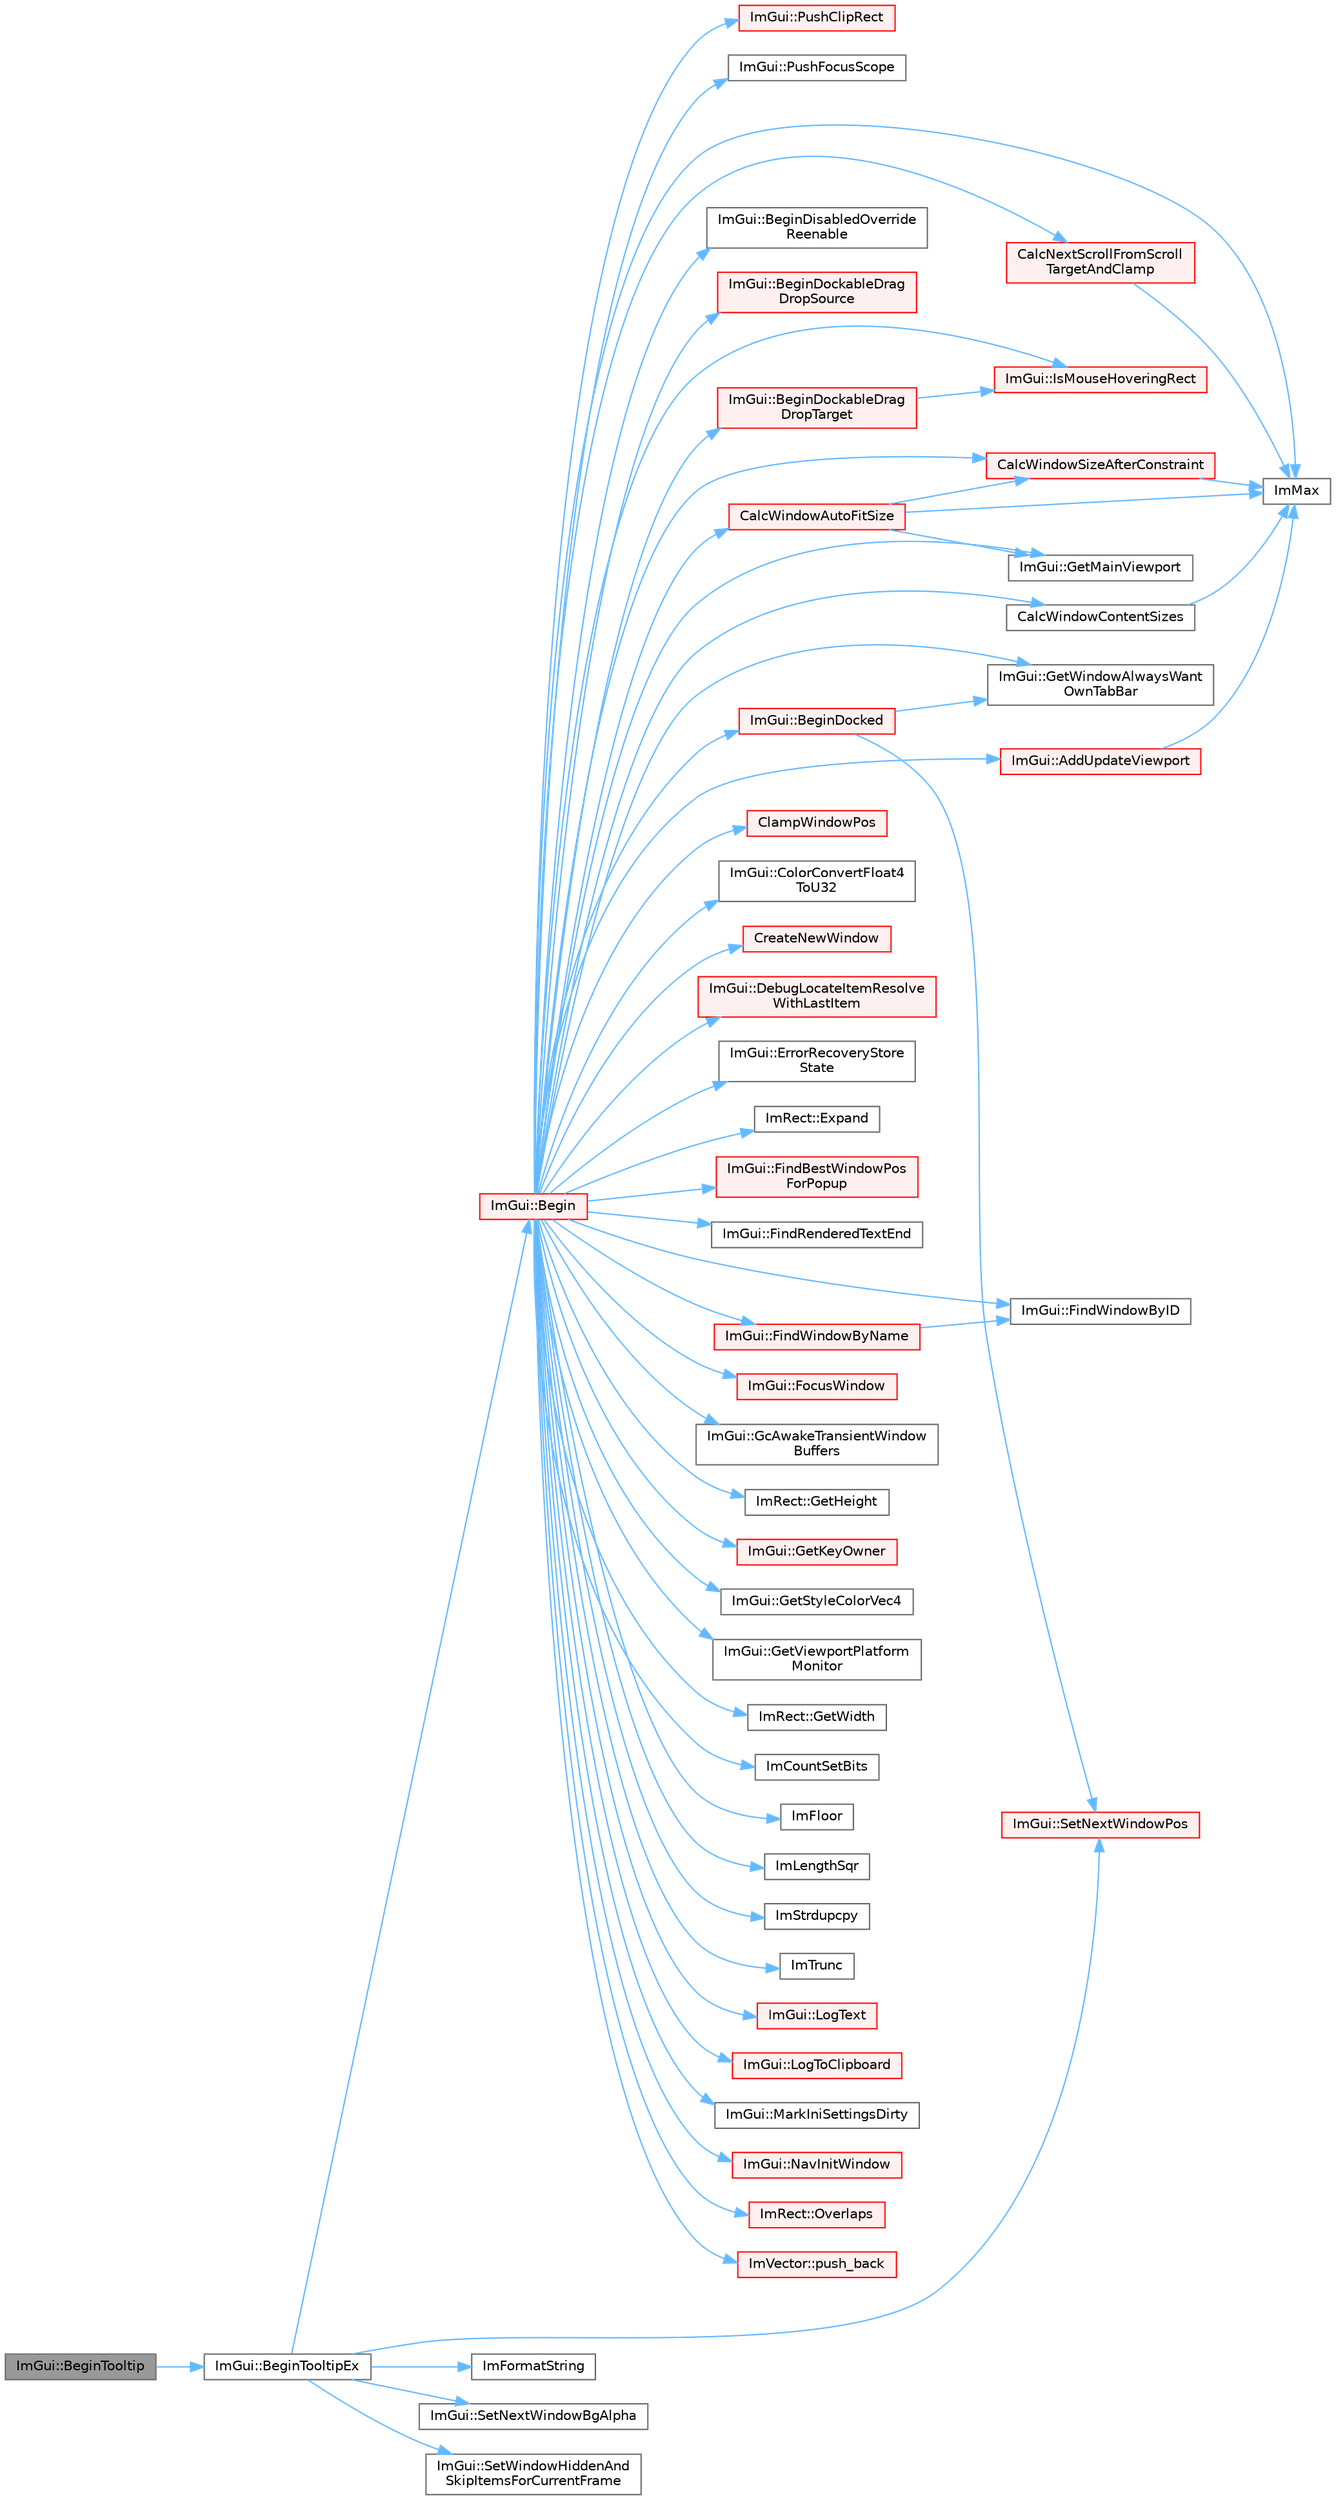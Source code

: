digraph "ImGui::BeginTooltip"
{
 // LATEX_PDF_SIZE
  bgcolor="transparent";
  edge [fontname=Helvetica,fontsize=10,labelfontname=Helvetica,labelfontsize=10];
  node [fontname=Helvetica,fontsize=10,shape=box,height=0.2,width=0.4];
  rankdir="LR";
  Node1 [id="Node000001",label="ImGui::BeginTooltip",height=0.2,width=0.4,color="gray40", fillcolor="grey60", style="filled", fontcolor="black",tooltip=" "];
  Node1 -> Node2 [id="edge1_Node000001_Node000002",color="steelblue1",style="solid",tooltip=" "];
  Node2 [id="Node000002",label="ImGui::BeginTooltipEx",height=0.2,width=0.4,color="grey40", fillcolor="white", style="filled",URL="$namespace_im_gui.html#a18b17a0b20c3f2a16068b84210cfded4",tooltip=" "];
  Node2 -> Node3 [id="edge2_Node000002_Node000003",color="steelblue1",style="solid",tooltip=" "];
  Node3 [id="Node000003",label="ImGui::Begin",height=0.2,width=0.4,color="red", fillcolor="#FFF0F0", style="filled",URL="$namespace_im_gui.html#a581e58db0bc930bafa4a5d23093a2b99",tooltip=" "];
  Node3 -> Node4 [id="edge3_Node000003_Node000004",color="steelblue1",style="solid",tooltip=" "];
  Node4 [id="Node000004",label="ImGui::AddUpdateViewport",height=0.2,width=0.4,color="red", fillcolor="#FFF0F0", style="filled",URL="$namespace_im_gui.html#ada58e5d3e2efc3cef60f213d771408d8",tooltip=" "];
  Node4 -> Node6 [id="edge4_Node000004_Node000006",color="steelblue1",style="solid",tooltip=" "];
  Node6 [id="Node000006",label="ImMax",height=0.2,width=0.4,color="grey40", fillcolor="white", style="filled",URL="$imgui__internal_8h.html#a7667efd95147d0422f140917c71a9226",tooltip=" "];
  Node3 -> Node20 [id="edge5_Node000003_Node000020",color="steelblue1",style="solid",tooltip=" "];
  Node20 [id="Node000020",label="ImGui::BeginDisabledOverride\lReenable",height=0.2,width=0.4,color="grey40", fillcolor="white", style="filled",URL="$namespace_im_gui.html#a26b36756e219b7129f894e1c2feb17a8",tooltip=" "];
  Node3 -> Node21 [id="edge6_Node000003_Node000021",color="steelblue1",style="solid",tooltip=" "];
  Node21 [id="Node000021",label="ImGui::BeginDockableDrag\lDropSource",height=0.2,width=0.4,color="red", fillcolor="#FFF0F0", style="filled",URL="$namespace_im_gui.html#a7a435b1565d4884e42a5ee5667f21a1f",tooltip=" "];
  Node3 -> Node368 [id="edge7_Node000003_Node000368",color="steelblue1",style="solid",tooltip=" "];
  Node368 [id="Node000368",label="ImGui::BeginDockableDrag\lDropTarget",height=0.2,width=0.4,color="red", fillcolor="#FFF0F0", style="filled",URL="$namespace_im_gui.html#a1725ff3becdb963b97c16d69d4c9f308",tooltip=" "];
  Node368 -> Node73 [id="edge8_Node000368_Node000073",color="steelblue1",style="solid",tooltip=" "];
  Node73 [id="Node000073",label="ImGui::IsMouseHoveringRect",height=0.2,width=0.4,color="red", fillcolor="#FFF0F0", style="filled",URL="$namespace_im_gui.html#ae0b8ea0e06c457316d6aed6c5b2a1c25",tooltip=" "];
  Node3 -> Node412 [id="edge9_Node000003_Node000412",color="steelblue1",style="solid",tooltip=" "];
  Node412 [id="Node000412",label="ImGui::BeginDocked",height=0.2,width=0.4,color="red", fillcolor="#FFF0F0", style="filled",URL="$namespace_im_gui.html#a627bb85e7c0ab597360f63719bfb1e55",tooltip=" "];
  Node412 -> Node456 [id="edge10_Node000412_Node000456",color="steelblue1",style="solid",tooltip=" "];
  Node456 [id="Node000456",label="ImGui::GetWindowAlwaysWant\lOwnTabBar",height=0.2,width=0.4,color="grey40", fillcolor="white", style="filled",URL="$namespace_im_gui.html#ae1208499040a30ab6dfd30ca0d14fbc2",tooltip=" "];
  Node412 -> Node252 [id="edge11_Node000412_Node000252",color="steelblue1",style="solid",tooltip=" "];
  Node252 [id="Node000252",label="ImGui::SetNextWindowPos",height=0.2,width=0.4,color="red", fillcolor="#FFF0F0", style="filled",URL="$namespace_im_gui.html#afbccd31113430670b5ab2bf0d6f509bf",tooltip=" "];
  Node3 -> Node260 [id="edge12_Node000003_Node000260",color="steelblue1",style="solid",tooltip=" "];
  Node260 [id="Node000260",label="CalcNextScrollFromScroll\lTargetAndClamp",height=0.2,width=0.4,color="red", fillcolor="#FFF0F0", style="filled",URL="$imgui_8cpp.html#a07abb80a54115cb5cf9da03351e29533",tooltip=" "];
  Node260 -> Node6 [id="edge13_Node000260_Node000006",color="steelblue1",style="solid",tooltip=" "];
  Node3 -> Node234 [id="edge14_Node000003_Node000234",color="steelblue1",style="solid",tooltip=" "];
  Node234 [id="Node000234",label="CalcWindowAutoFitSize",height=0.2,width=0.4,color="red", fillcolor="#FFF0F0", style="filled",URL="$imgui_8cpp.html#acbe6338daf87dc6ab636f02f1367eb41",tooltip=" "];
  Node234 -> Node237 [id="edge15_Node000234_Node000237",color="steelblue1",style="solid",tooltip=" "];
  Node237 [id="Node000237",label="CalcWindowSizeAfterConstraint",height=0.2,width=0.4,color="red", fillcolor="#FFF0F0", style="filled",URL="$imgui_8cpp.html#a0c4618a6985c33c4936f1d9f1c7b26b4",tooltip=" "];
  Node237 -> Node6 [id="edge16_Node000237_Node000006",color="steelblue1",style="solid",tooltip=" "];
  Node234 -> Node238 [id="edge17_Node000234_Node000238",color="steelblue1",style="solid",tooltip=" "];
  Node238 [id="Node000238",label="ImGui::GetMainViewport",height=0.2,width=0.4,color="grey40", fillcolor="white", style="filled",URL="$namespace_im_gui.html#a7bf620af1d66ee7d7b06701894d23e60",tooltip=" "];
  Node234 -> Node6 [id="edge18_Node000234_Node000006",color="steelblue1",style="solid",tooltip=" "];
  Node3 -> Node239 [id="edge19_Node000003_Node000239",color="steelblue1",style="solid",tooltip=" "];
  Node239 [id="Node000239",label="CalcWindowContentSizes",height=0.2,width=0.4,color="grey40", fillcolor="white", style="filled",URL="$imgui_8cpp.html#a6eddef51b4880a9f1dca88837f71fc6e",tooltip=" "];
  Node239 -> Node6 [id="edge20_Node000239_Node000006",color="steelblue1",style="solid",tooltip=" "];
  Node3 -> Node237 [id="edge21_Node000003_Node000237",color="steelblue1",style="solid",tooltip=" "];
  Node3 -> Node458 [id="edge22_Node000003_Node000458",color="steelblue1",style="solid",tooltip=" "];
  Node458 [id="Node000458",label="ClampWindowPos",height=0.2,width=0.4,color="red", fillcolor="#FFF0F0", style="filled",URL="$imgui_8cpp.html#a27b88f27774c413d5578ab6a3f989872",tooltip=" "];
  Node3 -> Node85 [id="edge23_Node000003_Node000085",color="steelblue1",style="solid",tooltip=" "];
  Node85 [id="Node000085",label="ImGui::ColorConvertFloat4\lToU32",height=0.2,width=0.4,color="grey40", fillcolor="white", style="filled",URL="$namespace_im_gui.html#abe2691de0b1a71c774ab24cc91564a94",tooltip=" "];
  Node3 -> Node459 [id="edge24_Node000003_Node000459",color="steelblue1",style="solid",tooltip=" "];
  Node459 [id="Node000459",label="CreateNewWindow",height=0.2,width=0.4,color="red", fillcolor="#FFF0F0", style="filled",URL="$imgui_8cpp.html#a3c92847eb67e7138e6f9af0ee66d3b33",tooltip=" "];
  Node3 -> Node107 [id="edge25_Node000003_Node000107",color="steelblue1",style="solid",tooltip=" "];
  Node107 [id="Node000107",label="ImGui::DebugLocateItemResolve\lWithLastItem",height=0.2,width=0.4,color="red", fillcolor="#FFF0F0", style="filled",URL="$namespace_im_gui.html#ae8ab0d7dfc90af8e82db3ed9e7829219",tooltip=" "];
  Node3 -> Node465 [id="edge26_Node000003_Node000465",color="steelblue1",style="solid",tooltip=" "];
  Node465 [id="Node000465",label="ImGui::ErrorRecoveryStore\lState",height=0.2,width=0.4,color="grey40", fillcolor="white", style="filled",URL="$namespace_im_gui.html#ac961d81019f580ffaec6b8857635a348",tooltip=" "];
  Node3 -> Node188 [id="edge27_Node000003_Node000188",color="steelblue1",style="solid",tooltip=" "];
  Node188 [id="Node000188",label="ImRect::Expand",height=0.2,width=0.4,color="grey40", fillcolor="white", style="filled",URL="$struct_im_rect.html#af33a7424c3341d08acd69da30c27c753",tooltip=" "];
  Node3 -> Node466 [id="edge28_Node000003_Node000466",color="steelblue1",style="solid",tooltip=" "];
  Node466 [id="Node000466",label="ImGui::FindBestWindowPos\lForPopup",height=0.2,width=0.4,color="red", fillcolor="#FFF0F0", style="filled",URL="$namespace_im_gui.html#a310ff87cbe678e2c632bf1f5577a7fbd",tooltip=" "];
  Node3 -> Node143 [id="edge29_Node000003_Node000143",color="steelblue1",style="solid",tooltip=" "];
  Node143 [id="Node000143",label="ImGui::FindRenderedTextEnd",height=0.2,width=0.4,color="grey40", fillcolor="white", style="filled",URL="$namespace_im_gui.html#a7671e1dbc803a31b06081b52a771d83f",tooltip=" "];
  Node3 -> Node243 [id="edge30_Node000003_Node000243",color="steelblue1",style="solid",tooltip=" "];
  Node243 [id="Node000243",label="ImGui::FindWindowByID",height=0.2,width=0.4,color="grey40", fillcolor="white", style="filled",URL="$namespace_im_gui.html#a82204d8800dc3a072ddbcbd2aecc48ac",tooltip=" "];
  Node3 -> Node242 [id="edge31_Node000003_Node000242",color="steelblue1",style="solid",tooltip=" "];
  Node242 [id="Node000242",label="ImGui::FindWindowByName",height=0.2,width=0.4,color="red", fillcolor="#FFF0F0", style="filled",URL="$namespace_im_gui.html#abca25f22c02e73d5eb2e9c72c4557813",tooltip=" "];
  Node242 -> Node243 [id="edge32_Node000242_Node000243",color="steelblue1",style="solid",tooltip=" "];
  Node3 -> Node26 [id="edge33_Node000003_Node000026",color="steelblue1",style="solid",tooltip=" "];
  Node26 [id="Node000026",label="ImGui::FocusWindow",height=0.2,width=0.4,color="red", fillcolor="#FFF0F0", style="filled",URL="$namespace_im_gui.html#a27aa6f2f3aa11778c6d023b1b223f262",tooltip=" "];
  Node3 -> Node467 [id="edge34_Node000003_Node000467",color="steelblue1",style="solid",tooltip=" "];
  Node467 [id="Node000467",label="ImGui::GcAwakeTransientWindow\lBuffers",height=0.2,width=0.4,color="grey40", fillcolor="white", style="filled",URL="$namespace_im_gui.html#ad70feca33961fb47a8074074a8da2f80",tooltip=" "];
  Node3 -> Node14 [id="edge35_Node000003_Node000014",color="steelblue1",style="solid",tooltip=" "];
  Node14 [id="Node000014",label="ImRect::GetHeight",height=0.2,width=0.4,color="grey40", fillcolor="white", style="filled",URL="$struct_im_rect.html#a748d8ae9cb26508951ec6e2f2df0625b",tooltip=" "];
  Node3 -> Node468 [id="edge36_Node000003_Node000468",color="steelblue1",style="solid",tooltip=" "];
  Node468 [id="Node000468",label="ImGui::GetKeyOwner",height=0.2,width=0.4,color="red", fillcolor="#FFF0F0", style="filled",URL="$namespace_im_gui.html#a3976abb319f95d75fe9f6866f9956701",tooltip=" "];
  Node3 -> Node238 [id="edge37_Node000003_Node000238",color="steelblue1",style="solid",tooltip=" "];
  Node3 -> Node469 [id="edge38_Node000003_Node000469",color="steelblue1",style="solid",tooltip=" "];
  Node469 [id="Node000469",label="ImGui::GetStyleColorVec4",height=0.2,width=0.4,color="grey40", fillcolor="white", style="filled",URL="$namespace_im_gui.html#ad838e580972e2c4b3da2b0f60754b662",tooltip=" "];
  Node3 -> Node449 [id="edge39_Node000003_Node000449",color="steelblue1",style="solid",tooltip=" "];
  Node449 [id="Node000449",label="ImGui::GetViewportPlatform\lMonitor",height=0.2,width=0.4,color="grey40", fillcolor="white", style="filled",URL="$namespace_im_gui.html#a2f6bbca8b37a24999b5d04caa77ea6fd",tooltip=" "];
  Node3 -> Node15 [id="edge40_Node000003_Node000015",color="steelblue1",style="solid",tooltip=" "];
  Node15 [id="Node000015",label="ImRect::GetWidth",height=0.2,width=0.4,color="grey40", fillcolor="white", style="filled",URL="$struct_im_rect.html#afa75cb8491f20901c96166d17dcddac4",tooltip=" "];
  Node3 -> Node456 [id="edge41_Node000003_Node000456",color="steelblue1",style="solid",tooltip=" "];
  Node3 -> Node470 [id="edge42_Node000003_Node000470",color="steelblue1",style="solid",tooltip=" "];
  Node470 [id="Node000470",label="ImCountSetBits",height=0.2,width=0.4,color="grey40", fillcolor="white", style="filled",URL="$imgui__internal_8h.html#aacb58e1a4fda4df9644238d9679d1173",tooltip=" "];
  Node3 -> Node182 [id="edge43_Node000003_Node000182",color="steelblue1",style="solid",tooltip=" "];
  Node182 [id="Node000182",label="ImFloor",height=0.2,width=0.4,color="grey40", fillcolor="white", style="filled",URL="$imgui__internal_8h.html#a51a84b6be21807818b857a8565d97912",tooltip=" "];
  Node3 -> Node401 [id="edge44_Node000003_Node000401",color="steelblue1",style="solid",tooltip=" "];
  Node401 [id="Node000401",label="ImLengthSqr",height=0.2,width=0.4,color="grey40", fillcolor="white", style="filled",URL="$imgui__internal_8h.html#a2fa5cb39358b9b4b5fbe3750e648e19e",tooltip=" "];
  Node3 -> Node6 [id="edge45_Node000003_Node000006",color="steelblue1",style="solid",tooltip=" "];
  Node3 -> Node471 [id="edge46_Node000003_Node000471",color="steelblue1",style="solid",tooltip=" "];
  Node471 [id="Node000471",label="ImStrdupcpy",height=0.2,width=0.4,color="grey40", fillcolor="white", style="filled",URL="$imgui_8cpp.html#a06300f2f0f0cd710841ac9e7ef771354",tooltip=" "];
  Node3 -> Node93 [id="edge47_Node000003_Node000093",color="steelblue1",style="solid",tooltip=" "];
  Node93 [id="Node000093",label="ImTrunc",height=0.2,width=0.4,color="grey40", fillcolor="white", style="filled",URL="$imgui__internal_8h.html#a34870cae27ccd450c17ec3d3910b2da4",tooltip=" "];
  Node3 -> Node73 [id="edge48_Node000003_Node000073",color="steelblue1",style="solid",tooltip=" "];
  Node3 -> Node269 [id="edge49_Node000003_Node000269",color="steelblue1",style="solid",tooltip=" "];
  Node269 [id="Node000269",label="ImGui::LogText",height=0.2,width=0.4,color="red", fillcolor="#FFF0F0", style="filled",URL="$namespace_im_gui.html#aa548475d8f771ab6524d73d900a41198",tooltip=" "];
  Node3 -> Node472 [id="edge50_Node000003_Node000472",color="steelblue1",style="solid",tooltip=" "];
  Node472 [id="Node000472",label="ImGui::LogToClipboard",height=0.2,width=0.4,color="red", fillcolor="#FFF0F0", style="filled",URL="$namespace_im_gui.html#a70e12f01ecb65747c9a70b73555b6ec1",tooltip=" "];
  Node3 -> Node211 [id="edge51_Node000003_Node000211",color="steelblue1",style="solid",tooltip=" "];
  Node211 [id="Node000211",label="ImGui::MarkIniSettingsDirty",height=0.2,width=0.4,color="grey40", fillcolor="white", style="filled",URL="$namespace_im_gui.html#aee9b660c1d6786c00fc47c71c66eb1eb",tooltip=" "];
  Node3 -> Node474 [id="edge52_Node000003_Node000474",color="steelblue1",style="solid",tooltip=" "];
  Node474 [id="Node000474",label="ImGui::NavInitWindow",height=0.2,width=0.4,color="red", fillcolor="#FFF0F0", style="filled",URL="$namespace_im_gui.html#ae46a79d836c4b223c7030ea432e3ec15",tooltip=" "];
  Node3 -> Node147 [id="edge53_Node000003_Node000147",color="steelblue1",style="solid",tooltip=" "];
  Node147 [id="Node000147",label="ImRect::Overlaps",height=0.2,width=0.4,color="red", fillcolor="#FFF0F0", style="filled",URL="$struct_im_rect.html#a0af3bade3781e5e7c6afdf71ccfb0d43",tooltip=" "];
  Node3 -> Node94 [id="edge54_Node000003_Node000094",color="steelblue1",style="solid",tooltip=" "];
  Node94 [id="Node000094",label="ImVector::push_back",height=0.2,width=0.4,color="red", fillcolor="#FFF0F0", style="filled",URL="$struct_im_vector.html#aab5df48e0711a48bd12f3206e08c4108",tooltip=" "];
  Node3 -> Node99 [id="edge55_Node000003_Node000099",color="steelblue1",style="solid",tooltip=" "];
  Node99 [id="Node000099",label="ImGui::PushClipRect",height=0.2,width=0.4,color="red", fillcolor="#FFF0F0", style="filled",URL="$namespace_im_gui.html#a11c8bd8676e1281e15b24c9615b6904a",tooltip=" "];
  Node3 -> Node475 [id="edge56_Node000003_Node000475",color="steelblue1",style="solid",tooltip=" "];
  Node475 [id="Node000475",label="ImGui::PushFocusScope",height=0.2,width=0.4,color="grey40", fillcolor="white", style="filled",URL="$namespace_im_gui.html#ad10256d914b625cea7494b26c77b84ec",tooltip=" "];
  Node2 -> Node66 [id="edge57_Node000002_Node000066",color="steelblue1",style="solid",tooltip=" "];
  Node66 [id="Node000066",label="ImFormatString",height=0.2,width=0.4,color="grey40", fillcolor="white", style="filled",URL="$imgui_8cpp.html#a75ccaf7d676b1f567ba888ae42ac3809",tooltip=" "];
  Node2 -> Node513 [id="edge58_Node000002_Node000513",color="steelblue1",style="solid",tooltip=" "];
  Node513 [id="Node000513",label="ImGui::SetNextWindowBgAlpha",height=0.2,width=0.4,color="grey40", fillcolor="white", style="filled",URL="$namespace_im_gui.html#a7de5a63cec4babe417f972403db6430c",tooltip=" "];
  Node2 -> Node252 [id="edge59_Node000002_Node000252",color="steelblue1",style="solid",tooltip=" "];
  Node2 -> Node24 [id="edge60_Node000002_Node000024",color="steelblue1",style="solid",tooltip=" "];
  Node24 [id="Node000024",label="ImGui::SetWindowHiddenAnd\lSkipItemsForCurrentFrame",height=0.2,width=0.4,color="grey40", fillcolor="white", style="filled",URL="$namespace_im_gui.html#a2a1dfd9dfa155f17d07c75f54130228b",tooltip=" "];
}
